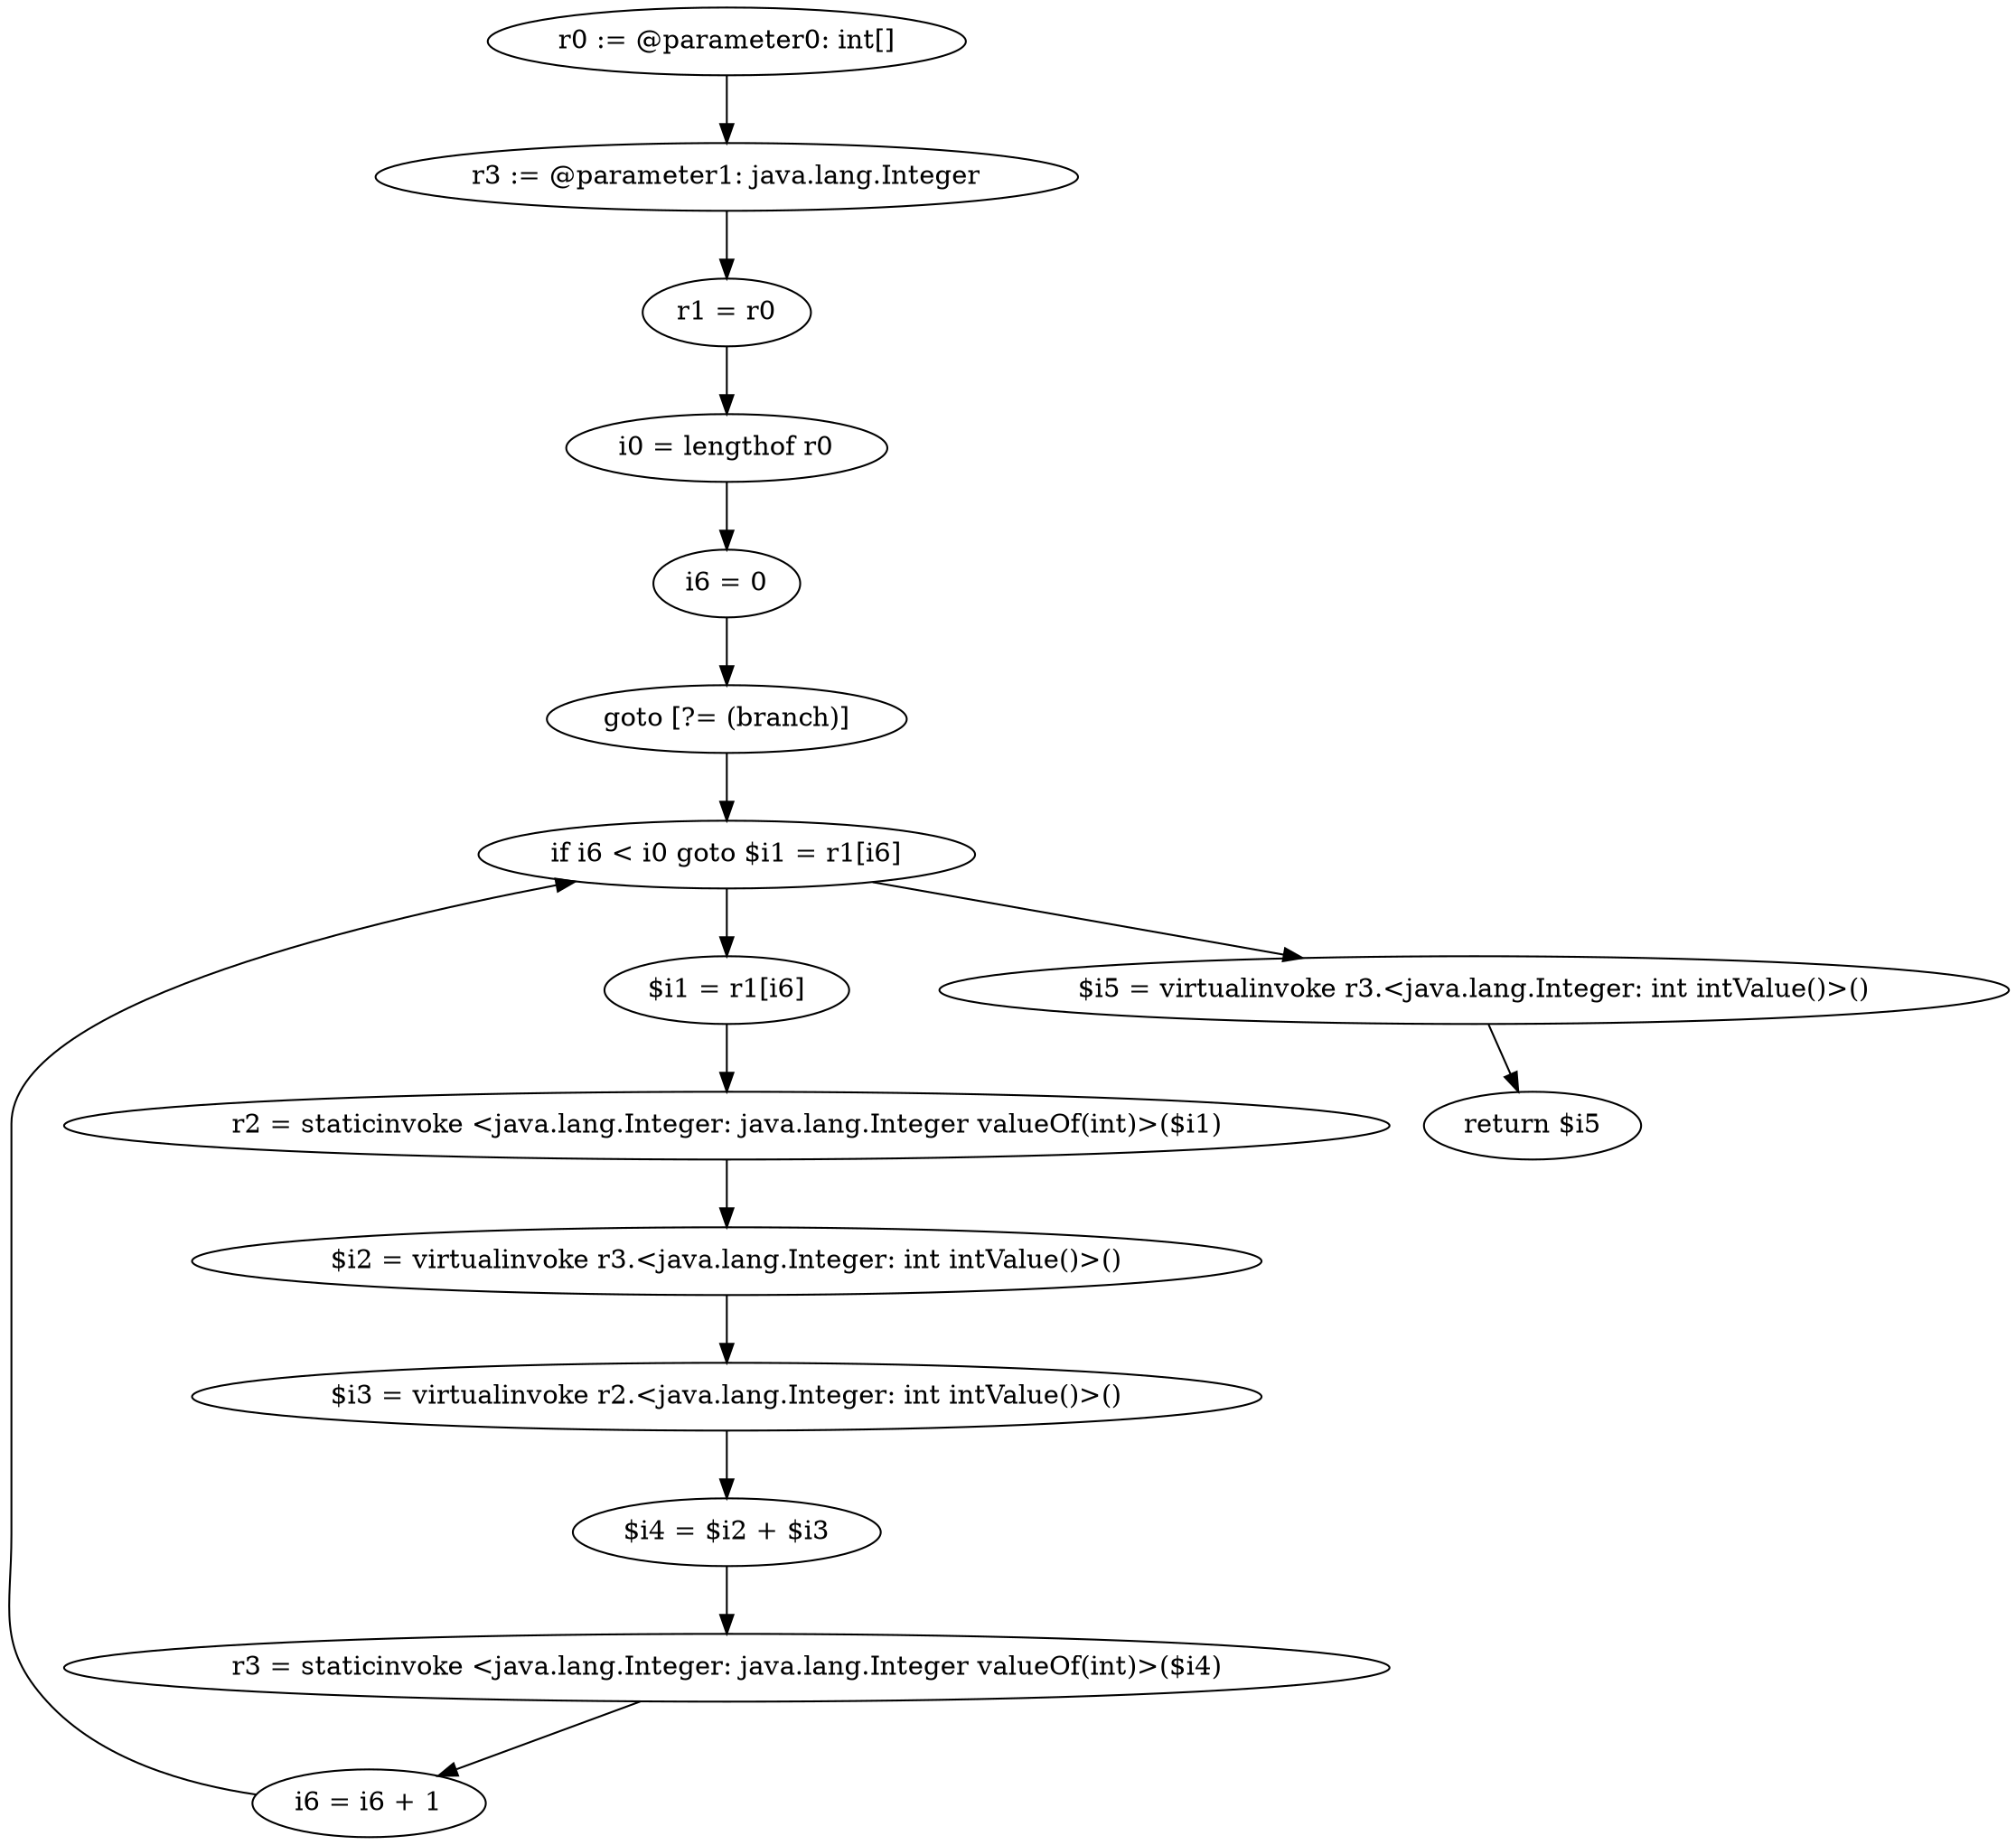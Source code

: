 digraph "unitGraph" {
    "r0 := @parameter0: int[]"
    "r3 := @parameter1: java.lang.Integer"
    "r1 = r0"
    "i0 = lengthof r0"
    "i6 = 0"
    "goto [?= (branch)]"
    "$i1 = r1[i6]"
    "r2 = staticinvoke <java.lang.Integer: java.lang.Integer valueOf(int)>($i1)"
    "$i2 = virtualinvoke r3.<java.lang.Integer: int intValue()>()"
    "$i3 = virtualinvoke r2.<java.lang.Integer: int intValue()>()"
    "$i4 = $i2 + $i3"
    "r3 = staticinvoke <java.lang.Integer: java.lang.Integer valueOf(int)>($i4)"
    "i6 = i6 + 1"
    "if i6 < i0 goto $i1 = r1[i6]"
    "$i5 = virtualinvoke r3.<java.lang.Integer: int intValue()>()"
    "return $i5"
    "r0 := @parameter0: int[]"->"r3 := @parameter1: java.lang.Integer";
    "r3 := @parameter1: java.lang.Integer"->"r1 = r0";
    "r1 = r0"->"i0 = lengthof r0";
    "i0 = lengthof r0"->"i6 = 0";
    "i6 = 0"->"goto [?= (branch)]";
    "goto [?= (branch)]"->"if i6 < i0 goto $i1 = r1[i6]";
    "$i1 = r1[i6]"->"r2 = staticinvoke <java.lang.Integer: java.lang.Integer valueOf(int)>($i1)";
    "r2 = staticinvoke <java.lang.Integer: java.lang.Integer valueOf(int)>($i1)"->"$i2 = virtualinvoke r3.<java.lang.Integer: int intValue()>()";
    "$i2 = virtualinvoke r3.<java.lang.Integer: int intValue()>()"->"$i3 = virtualinvoke r2.<java.lang.Integer: int intValue()>()";
    "$i3 = virtualinvoke r2.<java.lang.Integer: int intValue()>()"->"$i4 = $i2 + $i3";
    "$i4 = $i2 + $i3"->"r3 = staticinvoke <java.lang.Integer: java.lang.Integer valueOf(int)>($i4)";
    "r3 = staticinvoke <java.lang.Integer: java.lang.Integer valueOf(int)>($i4)"->"i6 = i6 + 1";
    "i6 = i6 + 1"->"if i6 < i0 goto $i1 = r1[i6]";
    "if i6 < i0 goto $i1 = r1[i6]"->"$i5 = virtualinvoke r3.<java.lang.Integer: int intValue()>()";
    "if i6 < i0 goto $i1 = r1[i6]"->"$i1 = r1[i6]";
    "$i5 = virtualinvoke r3.<java.lang.Integer: int intValue()>()"->"return $i5";
}

